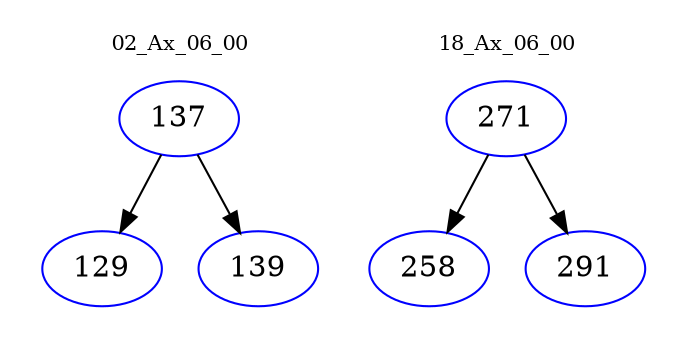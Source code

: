 digraph{
subgraph cluster_0 {
color = white
label = "02_Ax_06_00";
fontsize=10;
T0_137 [label="137", color="blue"]
T0_137 -> T0_129 [color="black"]
T0_129 [label="129", color="blue"]
T0_137 -> T0_139 [color="black"]
T0_139 [label="139", color="blue"]
}
subgraph cluster_1 {
color = white
label = "18_Ax_06_00";
fontsize=10;
T1_271 [label="271", color="blue"]
T1_271 -> T1_258 [color="black"]
T1_258 [label="258", color="blue"]
T1_271 -> T1_291 [color="black"]
T1_291 [label="291", color="blue"]
}
}

